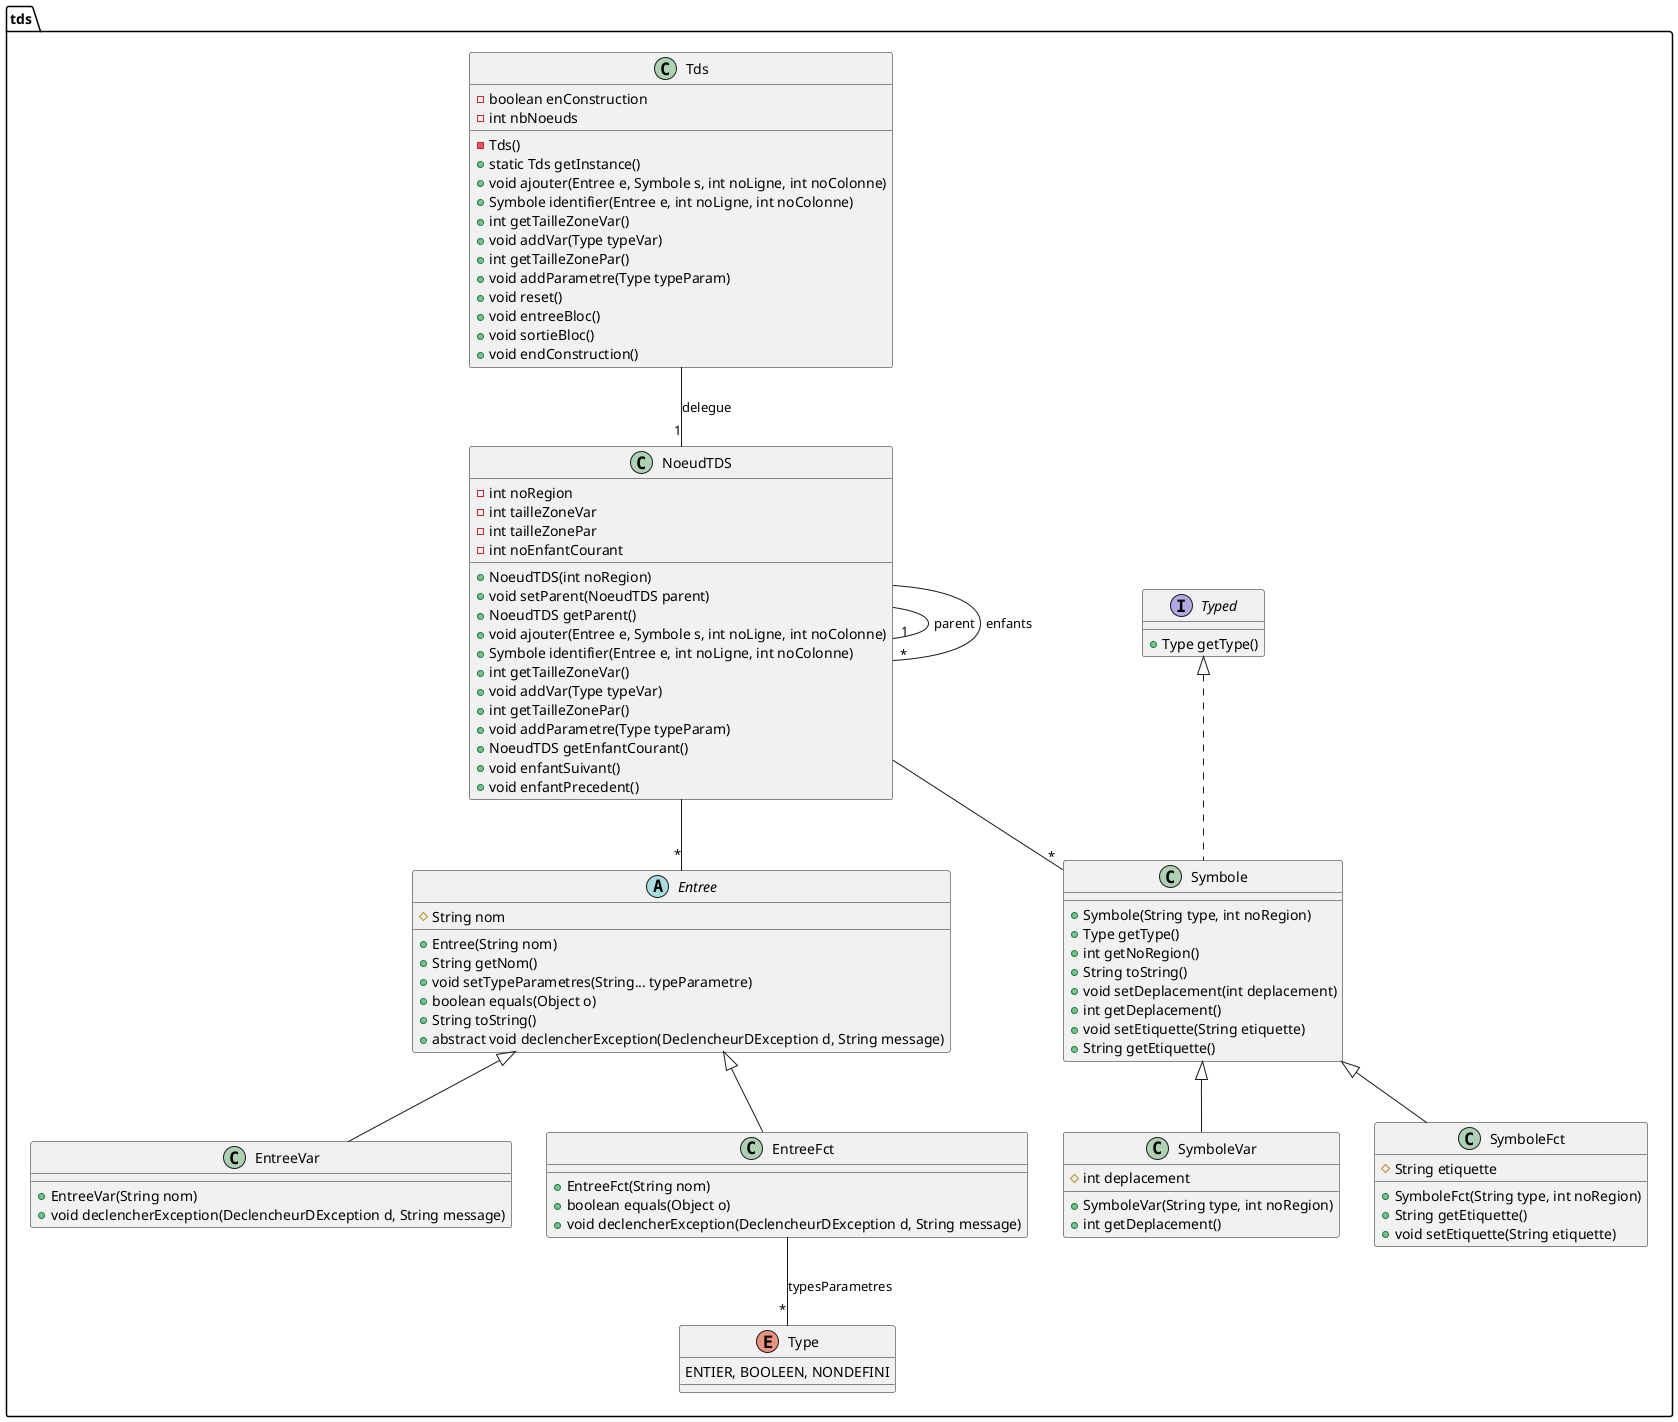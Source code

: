 @startuml
together {
	package tds {
		together {

			class Symbole implements Typed {
				+ Symbole(String type, int noRegion)
				+ Type getType()
				+ int getNoRegion()
				+ String toString()
				+ void setDeplacement(int deplacement)
				+ int getDeplacement()
				+ void setEtiquette(String etiquette)
				+ String getEtiquette()
			}

			class SymboleVar extends Symbole {
				# int deplacement
				+ SymboleVar(String type, int noRegion)
				+ int getDeplacement()
			}

			class SymboleFct extends Symbole {
				# String etiquette
				+ SymboleFct(String type, int noRegion)
				+ String getEtiquette()
				+ void setEtiquette(String etiquette)
			}
		}

		together {
			abstract class Entree {
				# String nom
				+ Entree(String nom)
				+ String getNom()
				+ void setTypeParametres(String... typeParametre)
				+ boolean equals(Object o)
				+ String toString()
				+ abstract void declencherException(DeclencheurDException d, String message)
			}

			class EntreeVar extends Entree {
				+ EntreeVar(String nom)
				+ void declencherException(DeclencheurDException d, String message)
			}

			class EntreeFct extends Entree {
				+ EntreeFct(String nom)
				+ boolean equals(Object o)
				+ void declencherException(DeclencheurDException d, String message)
			}
			EntreeFct --"*" Type : typesParametres
		}

		together {
			class Tds {
				- boolean enConstruction
				- int nbNoeuds
				- Tds()
				+ static Tds getInstance()
				+ void ajouter(Entree e, Symbole s, int noLigne, int noColonne)
				+ Symbole identifier(Entree e, int noLigne, int noColonne)
				+ int getTailleZoneVar()
				+ void addVar(Type typeVar)
				+ int getTailleZonePar()
				+ void addParametre(Type typeParam)
				+ void reset()
				+ void entreeBloc()
				+ void sortieBloc()
				+ void endConstruction()
			}
			Tds --"1" NoeudTDS : delegue

			class NoeudTDS {
				- int noRegion
				- int tailleZoneVar
				- int tailleZonePar
				- int noEnfantCourant
				+ NoeudTDS(int noRegion)
				+ void setParent(NoeudTDS parent)
				+ NoeudTDS getParent()
				+ void ajouter(Entree e, Symbole s, int noLigne, int noColonne)
				+ Symbole identifier(Entree e, int noLigne, int noColonne)
				+ int getTailleZoneVar()
				+ void addVar(Type typeVar)
				+ int getTailleZonePar()
				+ void addParametre(Type typeParam)
				+ NoeudTDS getEnfantCourant()
				+ void enfantSuivant()
				+ void enfantPrecedent()
			}
			NoeudTDS --"*" Symbole
			NoeudTDS --"*" Entree
			NoeudTDS --"1" NoeudTDS : parent
			NoeudTDS --"*" NoeudTDS : enfants
		}

		together {
			enum Type {
				ENTIER, BOOLEEN, NONDEFINI
			}

			Interface Typed {
				+ Type getType()
			}
		}
	}
}
@enduml